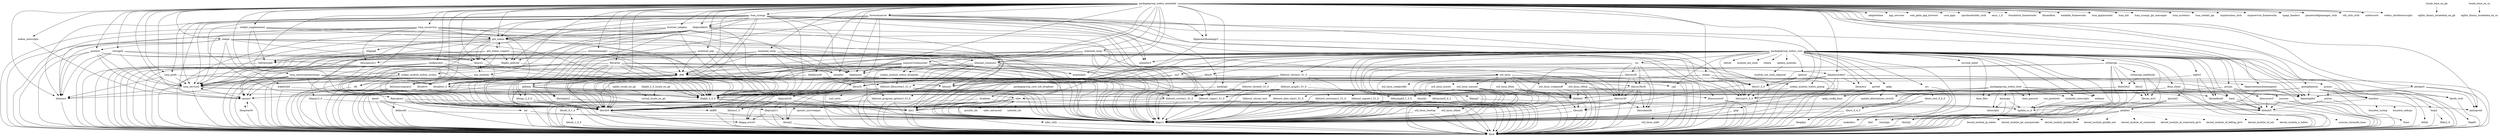 digraph depends {
    node [shape=plaintext]
activitymanager -> db8;
activitymanager -> libboost_regex1_51_0;
activitymanager -> libc6;
activitymanager -> libgcc1;
activitymanager -> libglib_2_0_0;
activitymanager -> libstdc6;
activitymanager -> luna_service2;
activitymanager -> upstart;
bash -> libc6;
bash -> libgcc1;
bash -> libtinfo5;
binutils -> libc6;
binutils -> libgcc1;
binutils -> libz1;
browser_adapter -> libc6;
browser_adapter -> libgcc1;
browser_adapter -> libglib_2_0_0;
browser_adapter -> libpbnjson;
browser_adapter -> libstdc6;
browser_adapter -> qt4_webos;
browserserver -> libc6;
browserserver -> libcrypto1_0_0;
browserserver -> libgcc1;
browserserver -> libglib_2_0_0;
browserserver -> libpbnjson;
browserserver -> libpmcertificatemgr2;
browserserver -> libqtwebkit4;
browserserver -> libssl1_0_0;
browserserver -> libstdc6;
browserserver -> luna_service2;
browserserver -> ptmalloc3;
browserserver -> qt4_webos;
browserserver -> upstart;
busybox -> busybox_syslog [style=dotted];
busybox -> busybox_udhcpc [style=dotted];
busybox -> libc6;
busybox -> update_rc_d;
bzip2 -> libbz2_0;
bzip2 -> libc6;
configurator -> db8;
configurator -> libc6;
configurator -> libgcc1;
configurator -> libglib_2_0_0;
configurator -> libstdc6;
configurator -> luna_service2;
configurator -> upstart;
curl -> libc6;
curl -> libcurl5;
curl -> libz1;
db -> libc6;
db8 -> db;
db8 -> libc6;
db8 -> libgcc1;
db8 -> libglib_2_0_0;
db8 -> libicui18n36;
db8 -> libicuuc36;
db8 -> libstdc6;
db8 -> luna_service2;
dhcp_client -> bash;
dhcp_client -> libc6;
dhcp_client -> libcrypto1_0_0;
dhcp_client -> libgcc1;
dropbear -> libc6;
dropbear -> libgcc1;
dropbear -> libz1;
dropbear -> update_rc_d;
e2fsprogs -> e2fsprogs_badblocks;
e2fsprogs -> libblkid1;
e2fsprogs -> libc6;
e2fsprogs -> libcom_err2;
e2fsprogs -> libe2p2;
e2fsprogs -> libext2fs2;
e2fsprogs -> libgcc1;
e2fsprogs -> libss2;
e2fsprogs -> libuuid1;
e2fsprogs_badblocks -> libc6;
e2fsprogs_badblocks -> libcom_err2;
e2fsprogs_badblocks -> libext2fs2;
eglibc_locale_en_gb -> virtual_locale_en_gb;
fbprogress -> libc6;
fbprogress -> libgcc1;
fbprogress -> libstdc6;
fbprogress -> tar;
filecache -> db8;
filecache -> glibmm;
filecache -> jemalloc;
filecache -> libboost_filesystem1_51_0;
filecache -> libboost_system1_51_0;
filecache -> libc6;
filecache -> libgcc1;
filecache -> libglib_2_0_0;
filecache -> libsigc_2_0_0;
filecache -> libstdc6;
filecache -> luna_service2;
filecache -> upstart;
fuser -> libc6;
glibmm -> libc6;
glibmm -> libffi6;
glibmm -> libgcc1;
glibmm -> libglib_2_0_0;
glibmm -> libsigc_2_0_0;
glibmm -> libstdc6;
glibmm -> libz1;
gzip -> libc6;
gzip -> libgcc1;
icu -> libc6;
icu -> libgcc1;
icu -> libicudata36;
icu -> libicui18n36;
icu -> libicutu36;
icu -> libicuuc36;
icu -> libstdc6;
iproute2 -> iptables;
iproute2 -> libc6;
iproute2 -> libgcc1;
iptables -> kernel_module_ip_tables [style=dotted];
iptables -> kernel_module_ipt_masquerade [style=dotted];
iptables -> kernel_module_iptable_filter [style=dotted];
iptables -> kernel_module_iptable_nat [style=dotted];
iptables -> kernel_module_nf_conntrack [style=dotted];
iptables -> kernel_module_nf_conntrack_ipv4 [style=dotted];
iptables -> kernel_module_nf_defrag_ipv4 [style=dotted];
iptables -> kernel_module_nf_nat [style=dotted];
iptables -> kernel_module_x_tables [style=dotted];
iptables -> libc6;
iptables -> libgcc1;
jemalloc -> libc6;
jemalloc -> libgcc1;
kbd -> libc6;
keymaps -> initscripts;
keymaps -> kbd;
keymaps -> update_rc_d;
killall -> libc6;
kmod -> libc6;
kmod -> libgcc1;
kmod -> libkmod2;
libblkid1 -> libc6;
libblkid1 -> libgcc1;
libblkid1 -> libuuid1;
libboost_chrono1_51_0 -> libboost_chrono_test [style=dotted];
libboost_chrono1_51_0 -> libboost_date_time1_51_0 [style=dotted];
libboost_chrono1_51_0 -> libboost_filesystem1_51_0 [style=dotted];
libboost_chrono1_51_0 -> libboost_graph1_51_0 [style=dotted];
libboost_chrono1_51_0 -> libboost_iostreams1_51_0 [style=dotted];
libboost_chrono1_51_0 -> libboost_program_options1_51_0 [style=dotted];
libboost_chrono1_51_0 -> libboost_regex1_51_0 [style=dotted];
libboost_chrono1_51_0 -> libboost_signals1_51_0 [style=dotted];
libboost_chrono1_51_0 -> libboost_system1_51_0 [style=dotted];
libboost_chrono1_51_0 -> libboost_system1_51_0;
libboost_chrono1_51_0 -> libboost_thread1_51_0 [style=dotted];
libboost_chrono1_51_0 -> libc6;
libboost_chrono1_51_0 -> libgcc1;
libboost_chrono1_51_0 -> libstdc6;
libboost_chrono_test -> libc6;
libboost_chrono_test -> libgcc1;
libboost_chrono_test -> libstdc6;
libboost_date_time1_51_0 -> libc6;
libboost_date_time1_51_0 -> libgcc1;
libboost_date_time1_51_0 -> libstdc6;
libboost_filesystem1_51_0 -> libboost_system1_51_0;
libboost_filesystem1_51_0 -> libc6;
libboost_filesystem1_51_0 -> libgcc1;
libboost_filesystem1_51_0 -> libstdc6;
libboost_graph1_51_0 -> libboost_regex1_51_0;
libboost_graph1_51_0 -> libc6;
libboost_graph1_51_0 -> libgcc1;
libboost_graph1_51_0 -> libstdc6;
libboost_iostreams1_51_0 -> libc6;
libboost_iostreams1_51_0 -> libgcc1;
libboost_iostreams1_51_0 -> libstdc6;
libboost_program_options1_51_0 -> libc6;
libboost_program_options1_51_0 -> libgcc1;
libboost_program_options1_51_0 -> libstdc6;
libboost_regex1_51_0 -> libc6;
libboost_regex1_51_0 -> libgcc1;
libboost_regex1_51_0 -> libstdc6;
libboost_signals1_51_0 -> libc6;
libboost_signals1_51_0 -> libgcc1;
libboost_signals1_51_0 -> libstdc6;
libboost_system1_51_0 -> libc6;
libboost_system1_51_0 -> libgcc1;
libboost_system1_51_0 -> libstdc6;
libboost_thread1_51_0 -> libboost_system1_51_0;
libboost_thread1_51_0 -> libc6;
libboost_thread1_51_0 -> libgcc1;
libboost_thread1_51_0 -> libstdc6;
libbz2_0 -> libc6;
libcap2 -> libc6;
libcares2 -> libc6;
libcjson1 -> libc6;
libcom_err2 -> libc6;
libcrypto1_0_0 -> libc6;
libcrypto1_0_0 -> libgcc1;
libcurl5 -> curl_certs [style=dotted];
libcurl5 -> libc6;
libcurl5 -> libcap2;
libcurl5 -> libgcc1;
libcurl5 -> libgcrypt11;
libcurl5 -> libgnutls26;
libcurl5 -> libgpg_error0;
libcurl5 -> libtasn1_3;
libcurl5 -> libz1;
libe2p2 -> libc6;
libemail_common2 -> db8;
libemail_common2 -> jemalloc;
libemail_common2 -> libboost_regex1_51_0;
libemail_common2 -> libc6;
libemail_common2 -> libcurl5;
libemail_common2 -> libgcc1;
libemail_common2 -> libglib_2_0_0;
libemail_common2 -> libicuuc36;
libemail_common2 -> libpalmsocket2;
libemail_common2 -> libstdc6;
libemail_common2 -> libz1;
libext2fs2 -> libblkid1;
libext2fs2 -> libc6;
libext2fs2 -> libcom_err2;
libext2fs2 -> libgcc1;
libffi6 -> libc6;
libffi6 -> libgcc1;
libfreetype6 -> libc6;
libgcc1 -> libc6;
libgcrypt11 -> libc6;
libgcrypt11 -> libcap2;
libgcrypt11 -> libgpg_error0;
libgif4 -> libc6;
libgles_android -> libc6;
libgles_android -> libgcc1;
libglib_2_0_0 -> libc6;
libglib_2_0_0 -> libffi6;
libglib_2_0_0 -> libgcc1;
libglib_2_0_0 -> libz1;
libglib_2_0_locale_en_gb -> libglib_2_0_0;
libglib_2_0_locale_en_gb -> virtual_locale_en_gb;
libglibcurl0 -> libc6;
libglibcurl0 -> libcurl5;
libglibcurl0 -> libgcc1;
libglibcurl0 -> libglib_2_0_0;
libgnutls26 -> libc6;
libgnutls26 -> libcap2;
libgnutls26 -> libgcrypt11;
libgnutls26 -> libgpg_error0;
libgnutls26 -> libtasn1_3;
libgnutls26 -> libz1;
libgpg_error0 -> libc6;
libhunspell_1_3_0 -> libc6;
libhunspell_1_3_0 -> libgcc1;
libhunspell_1_3_0 -> libstdc6;
libicui18n36 -> libc6;
libicui18n36 -> libgcc1;
libicui18n36 -> libicudata36;
libicui18n36 -> libicuuc36;
libicui18n36 -> libstdc6;
libicutu36 -> libc6;
libicutu36 -> libgcc1;
libicutu36 -> libicudata36;
libicutu36 -> libicui18n36;
libicutu36 -> libicuuc36;
libicutu36 -> libstdc6;
libicuuc36 -> libc6;
libicuuc36 -> libgcc1;
libicuuc36 -> libicudata36;
libicuuc36 -> libstdc6;
libjpeg8 -> libc6;
libkmod2 -> libc6;
libkmod2 -> libgcc1;
liblunasysmgripc2 -> libc6;
liblunasysmgripc2 -> libglib_2_0_0;
liblunasysmgripc2 -> libstdc6;
libncurses5 -> libc6;
libncurses5 -> libtinfo5;
libncursesw5 -> libc6;
libncursesw5 -> libtinfo5;
libnyx2 -> libc6;
libnyx2 -> libglib_2_0_0;
libnyx2 -> nyx_modules;
libopkg1 -> libc6;
liborc_0_4_0 -> libc6;
liborc_0_4_0 -> libgcc1;
liborc_test_0_4_0 -> libc6;
liborc_test_0_4_0 -> liborc_0_4_0;
libpalmsocket2 -> libc6;
libpalmsocket2 -> libcares2;
libpalmsocket2 -> libcrypto1_0_0;
libpalmsocket2 -> libglib_2_0_0;
libpalmsocket2 -> libpmloglib2;
libpalmsocket2 -> libpmstatemachineengine2;
libpalmsocket2 -> libssl1_0_0;
libpbnjson -> libc6;
libpbnjson -> libgcc1;
libpbnjson -> libstdc6;
libpbnjson -> yajl;
libpmcertificatemgr2 -> libc6;
libpmcertificatemgr2 -> libcrypto1_0_0;
libpmloglib2 -> libc6;
libpmloglib2 -> pmlogconf;
libpmstatemachineengine2 -> libc6;
libpmstatemachineengine2 -> libpmloglib2;
libpng12_0 -> libc6;
libpng12_0 -> libz1;
libpng3 -> libc6;
libpng3 -> libz1;
libqtwebkit4 -> libc6;
libqtwebkit4 -> libgcc1;
libqtwebkit4 -> libgles_android;
libqtwebkit4 -> libglib_2_0_0;
libqtwebkit4 -> libsqlite3_0;
libqtwebkit4 -> libstdc6;
libqtwebkit4 -> libz1;
libqtwebkit4 -> luna_service2;
libqtwebkit4 -> qt4_webos;
librdx_stub -> libc6;
libreadline6 -> libc6;
libreadline6 -> libtinfo5;
librolegen2 -> libc6;
librolegen2 -> libgcc1;
librolegen2 -> libstdc6;
libsigc_2_0_0 -> libc6;
libsigc_2_0_0 -> libgcc1;
libsigc_2_0_0 -> libstdc6;
libsqlite3_0 -> libc6;
libsqlite3_0 -> libgcc1;
libss2 -> libc6;
libss2 -> libcom_err2;
libssl1_0_0 -> libc6;
libssl1_0_0 -> libcrypto1_0_0;
libstdc6 -> libc6;
libstdc6 -> libgcc1;
libtasn1_3 -> libc6;
libtinfo5 -> libc6;
libtinfo5 -> ncurses_terminfo_base [style=dotted];
libtinyxml2_6_2 -> libc6;
libtinyxml2_6_2 -> libgcc1;
libtinyxml2_6_2 -> libstdc6;
libudev0 -> libc6;
libudev0 -> udev;
libupstart0 -> libc6;
libupstart0 -> upstart;
liburiparser1 -> libc6;
libusb_0_1_4 -> libc6;
libusb_0_1_4 -> libusb_1_0_0;
libusb_1_0_0 -> libc6;
libuuid1 -> libc6;
libuuid1 -> libgcc1;
libxml2 -> libc6;
libxml2 -> libz1;
libxslt -> libc6;
libxslt -> libxml2;
libxslt -> libz1;
libz1 -> libc6;
libz1 -> libgcc1;
locale_base_en_gb -> eglibc_binary_localedata_en_gb;
locale_base_en_us -> eglibc_binary_localedata_en_us;
luna_prefs -> libc6;
luna_prefs -> libcjson1;
luna_prefs -> libglib_2_0_0;
luna_prefs -> libsqlite3_0;
luna_prefs -> luna_service2;
luna_service2 -> libc6;
luna_service2 -> libcjson1;
luna_service2 -> libglib_2_0_0;
luna_service2 -> libpmloglib2;
luna_service2 -> luna_service2;
luna_service2 -> upstart;
luna_sysmgr -> libc6;
luna_sysmgr -> libcjson1;
luna_sysmgr -> libcrypto1_0_0;
luna_sysmgr -> libgcc1;
luna_sysmgr -> libgles_android;
luna_sysmgr -> libglib_2_0_0;
luna_sysmgr -> liblunasysmgripc2;
luna_sysmgr -> libnyx2;
luna_sysmgr -> libpbnjson;
luna_sysmgr -> libpmloglib2;
luna_sysmgr -> libqtwebkit4;
luna_sysmgr -> librolegen2;
luna_sysmgr -> libsqlite3_0;
luna_sysmgr -> libssl1_0_0;
luna_sysmgr -> libstdc6;
luna_sysmgr -> luna_prefs;
luna_sysmgr -> luna_service2;
luna_sysmgr -> ptmalloc3;
luna_sysmgr -> qt4_webos;
luna_sysmgr -> util_linux;
luna_sysservice -> libc6;
luna_sysservice -> libcjson1;
luna_sysservice -> libgcc1;
luna_sysservice -> libglib_2_0_0;
luna_sysservice -> libpbnjson;
luna_sysservice -> libsqlite3_0;
luna_sysservice -> libstdc6;
luna_sysservice -> liburiparser1;
luna_sysservice -> luna_service2;
luna_sysservice -> qt4_webos;
luna_universalsearchmgr -> libc6;
luna_universalsearchmgr -> libcjson1;
luna_universalsearchmgr -> libglib_2_0_0;
luna_universalsearchmgr -> libsqlite3_0;
luna_universalsearchmgr -> libstdc6;
luna_universalsearchmgr -> libxml2;
luna_universalsearchmgr -> luna_service2;
makedevs -> libc6;
modutils_initscripts -> update_rc_d;
mojomail_imap -> db8;
mojomail_imap -> libboost_regex1_51_0;
mojomail_imap -> libc6;
mojomail_imap -> libemail_common2;
mojomail_imap -> libgcc1;
mojomail_imap -> libglib_2_0_0;
mojomail_imap -> libicuuc36;
mojomail_imap -> libstdc6;
mojomail_imap -> luna_service2;
mojomail_pop -> db8;
mojomail_pop -> libc6;
mojomail_pop -> libemail_common2;
mojomail_pop -> libgcc1;
mojomail_pop -> libglib_2_0_0;
mojomail_pop -> libstdc6;
mojomail_pop -> luna_service2;
mojomail_smtp -> db8;
mojomail_smtp -> jemalloc;
mojomail_smtp -> libc6;
mojomail_smtp -> libemail_common2;
mojomail_smtp -> libgcc1;
mojomail_smtp -> libglib_2_0_0;
mojomail_smtp -> libstdc6;
mojomail_smtp -> luna_service2;
mojoservicelauncher -> libboost_program_options1_51_0;
mojoservicelauncher -> libc6;
mojoservicelauncher -> libgcc1;
mojoservicelauncher -> libpbnjson;
mojoservicelauncher -> libstdc6;
mojoservicelauncher -> mojoloader;
mojoservicelauncher -> nodejs_module_webos_dynaload;
mojoservicelauncher -> nodejs_module_webos_pmlog;
mojoservicelauncher -> nodejs_module_webos_sysbus;
mojoservicelauncher -> upstart;
ncurses -> libc6;
ncurses -> libtinfo5;
netbase -> update_rc_d;
nodejs -> libc6;
nodejs -> libcrypto1_0_0;
nodejs -> libgcc1;
nodejs -> libssl1_0_0;
nodejs -> libstdc6;
nodejs_module_webos_dynaload -> libboost_filesystem1_51_0;
nodejs_module_webos_dynaload -> libc6;
nodejs_module_webos_dynaload -> libgcc1;
nodejs_module_webos_dynaload -> libstdc6;
nodejs_module_webos_pmlog -> libc6;
nodejs_module_webos_pmlog -> libpmloglib2;
nodejs_module_webos_pmlog -> libstdc6;
nodejs_module_webos_sysbus -> libc6;
nodejs_module_webos_sysbus -> libgcc1;
nodejs_module_webos_sysbus -> libglib_2_0_0;
nodejs_module_webos_sysbus -> libstdc6;
nodejs_module_webos_sysbus -> luna_service2;
nyx_modules -> libc6;
nyx_modules -> libglib_2_0_0;
nyx_modules -> libnyx2;
nyx_modules -> libudev0;
openssl -> libc6;
openssl -> libcrypto1_0_0;
openssl -> libssl1_0_0;
opkg -> libc6;
opkg -> libopkg1;
opkg -> opkg_config_base;
opkg -> update_alternatives_cworth;
orc -> libc6;
orc -> liborc_0_4_0;
orc -> liborc_test_0_4_0;
packagegroup_core_ssh_dropbear -> dropbear;
packagegroup_webos_boot -> base_files;
packagegroup_webos_boot -> base_passwd;
packagegroup_webos_boot -> busybox;
packagegroup_webos_boot -> initscripts;
packagegroup_webos_boot -> keymaps;
packagegroup_webos_boot -> modutils_initscripts;
packagegroup_webos_boot -> netbase;
packagegroup_webos_boot -> tinylogin;
packagegroup_webos_boot -> udev;
packagegroup_webos_boot -> update_alternatives_cworth;
packagegroup_webos_boot -> upstart;
packagegroup_webos_core -> base_files;
packagegroup_webos_core -> base_passwd;
packagegroup_webos_core -> bash;
packagegroup_webos_core -> binutils;
packagegroup_webos_core -> busybox;
packagegroup_webos_core -> bzip2;
packagegroup_webos_core -> curl;
packagegroup_webos_core -> db;
packagegroup_webos_core -> dhcp_client;
packagegroup_webos_core -> e2fsprogs;
packagegroup_webos_core -> glibmm;
packagegroup_webos_core -> gzip;
packagegroup_webos_core -> icu;
packagegroup_webos_core -> iproute2;
packagegroup_webos_core -> libboost_chrono1_51_0;
packagegroup_webos_core -> libcares2;
packagegroup_webos_core -> libfreetype6;
packagegroup_webos_core -> libgcrypt11;
packagegroup_webos_core -> libgif4;
packagegroup_webos_core -> libglib_2_0_0;
packagegroup_webos_core -> libgpg_error0;
packagegroup_webos_core -> libhunspell_1_3_0;
packagegroup_webos_core -> libpng3;
packagegroup_webos_core -> libreadline6;
packagegroup_webos_core -> libtinyxml2_6_2;
packagegroup_webos_core -> libtool;
packagegroup_webos_core -> liburiparser1;
packagegroup_webos_core -> libxml2;
packagegroup_webos_core -> libxslt;
packagegroup_webos_core -> libz1;
packagegroup_webos_core -> makedevs;
packagegroup_webos_core -> module_init_tools;
packagegroup_webos_core -> modutils_initscripts;
packagegroup_webos_core -> ncurses;
packagegroup_webos_core -> netbase;
packagegroup_webos_core -> openssl;
packagegroup_webos_core -> opkg;
packagegroup_webos_core -> orc;
packagegroup_webos_core -> parted;
packagegroup_webos_core -> procps;
packagegroup_webos_core -> psmisc;
packagegroup_webos_core -> ptmalloc3;
packagegroup_webos_core -> sqlite3;
packagegroup_webos_core -> sysvinit_pidof;
packagegroup_webos_core -> tzdata;
packagegroup_webos_core -> update_modules;
packagegroup_webos_core -> update_rc_d;
packagegroup_webos_core -> upstart_sysvcompat;
packagegroup_webos_core -> yajl;
packagegroup_webos_extended -> activitymanager;
packagegroup_webos_extended -> adapterbase;
packagegroup_webos_extended -> app_services;
packagegroup_webos_extended -> browser_adapter;
packagegroup_webos_extended -> browserserver;
packagegroup_webos_extended -> com_palm_app_browser;
packagegroup_webos_extended -> configurator;
packagegroup_webos_extended -> core_apps;
packagegroup_webos_extended -> cpushareholder_stub;
packagegroup_webos_extended -> db8;
packagegroup_webos_extended -> enyo_1_0;
packagegroup_webos_extended -> fbprogress;
packagegroup_webos_extended -> filecache;
packagegroup_webos_extended -> foundation_frameworks;
packagegroup_webos_extended -> jemalloc;
packagegroup_webos_extended -> libcjson1;
packagegroup_webos_extended -> libemail_common2;
packagegroup_webos_extended -> libglibcurl0;
packagegroup_webos_extended -> liblunasysmgripc2;
packagegroup_webos_extended -> libnyx2;
packagegroup_webos_extended -> libpalmsocket2;
packagegroup_webos_extended -> libpbnjson;
packagegroup_webos_extended -> libpmcertificatemgr2;
packagegroup_webos_extended -> libpmloglib2;
packagegroup_webos_extended -> libpmstatemachineengine2;
packagegroup_webos_extended -> libqtwebkit4;
packagegroup_webos_extended -> librdx_stub;
packagegroup_webos_extended -> librolegen2;
packagegroup_webos_extended -> libsandbox;
packagegroup_webos_extended -> loadable_frameworks;
packagegroup_webos_extended -> luna_applauncher;
packagegroup_webos_extended -> luna_init;
packagegroup_webos_extended -> luna_prefs;
packagegroup_webos_extended -> luna_service2;
packagegroup_webos_extended -> luna_sysmgr;
packagegroup_webos_extended -> luna_sysmgr_ipc_messages;
packagegroup_webos_extended -> luna_sysservice;
packagegroup_webos_extended -> luna_systemui;
packagegroup_webos_extended -> luna_universalsearchmgr;
packagegroup_webos_extended -> luna_webkit_api;
packagegroup_webos_extended -> mojoloader;
packagegroup_webos_extended -> mojolocation_stub;
packagegroup_webos_extended -> mojomail_imap;
packagegroup_webos_extended -> mojomail_pop;
packagegroup_webos_extended -> mojomail_smtp;
packagegroup_webos_extended -> mojoservice_frameworks;
packagegroup_webos_extended -> mojoservicelauncher;
packagegroup_webos_extended -> nodejs;
packagegroup_webos_extended -> nodejs_module_webos_dynaload;
packagegroup_webos_extended -> nodejs_module_webos_pmlog;
packagegroup_webos_extended -> nodejs_module_webos_sysbus;
packagegroup_webos_extended -> npapi_headers;
packagegroup_webos_extended -> nyx_modules;
packagegroup_webos_extended -> pmklogd;
packagegroup_webos_extended -> pmlogconf;
packagegroup_webos_extended -> pmlogctl;
packagegroup_webos_extended -> pmlogdaemon;
packagegroup_webos_extended -> pmnetconfigmanager_stub;
packagegroup_webos_extended -> powerd;
packagegroup_webos_extended -> qt4_webos;
packagegroup_webos_extended -> rdx_utils_stub;
packagegroup_webos_extended -> sleepd;
packagegroup_webos_extended -> storaged;
packagegroup_webos_extended -> underscore;
packagegroup_webos_extended -> webkit_supplemental;
packagegroup_webos_extended -> webos_initscripts;
packagegroup_webos_extended -> webos_shutdownscripts;
parted -> libblkid1;
parted -> libc6;
parted -> libgcc1;
parted -> libreadline6;
parted -> libtinfo5;
parted -> libuuid1;
pmklogd -> libc6;
pmklogd -> upstart;
pmlogctl -> libc6;
pmlogctl -> libpmloglib2;
pmlogctl -> pmlogconf;
pmlogdaemon -> busybox;
pmlogdaemon -> libc6;
pmlogdaemon -> libglib_2_0_0;
pmlogdaemon -> libpmloglib2;
pmlogdaemon -> librdx_stub;
pmlogdaemon -> libz1;
pmlogdaemon -> pmlogconf;
pmlogdaemon -> upstart;
powerd -> libc6;
powerd -> libcjson1;
powerd -> libglib_2_0_0;
powerd -> libnyx2;
powerd -> luna_service2;
powerd -> upstart;
procps -> libc6;
procps -> libgcc1;
procps -> libncurses5;
procps -> libtinfo5;
psmisc -> fuser;
psmisc -> killall;
psmisc -> pstree;
pstree -> libc6;
pstree -> libtinfo5;
ptmalloc3 -> libc6;
qt4_webos -> libc6;
qt4_webos -> libfreetype6;
qt4_webos -> libgcc1;
qt4_webos -> libgles_android;
qt4_webos -> libglib_2_0_0;
qt4_webos -> libjpeg8;
qt4_webos -> libnyx2;
qt4_webos -> libpng12_0;
qt4_webos -> libstdc6;
qt4_webos -> qt4_webos_support;
qt4_webos_support -> libc6;
qt4_webos_support -> libfreetype6;
qt4_webos_support -> libgcc1;
qt4_webos_support -> libgles_android;
qt4_webos_support -> libglib_2_0_0;
qt4_webos_support -> libnyx2;
qt4_webos_support -> libstdc6;
qt4_webos_support -> qt4_webos;
run_postinsts -> update_rc_d;
sleepd -> libc6;
sleepd -> libcjson1;
sleepd -> libglib_2_0_0;
sleepd -> libnyx2;
sleepd -> libsqlite3_0;
sleepd -> libxml2;
sleepd -> luna_service2;
sleepd -> powerd;
sleepd -> wakelockd;
sqlite3 -> libc6;
sqlite3 -> libreadline6;
sqlite3 -> libsqlite3_0;
storaged -> libc6;
storaged -> libcjson1;
storaged -> libglib_2_0_0;
storaged -> libnyx2;
storaged -> luna_service2;
sysvinit_pidof -> libc6;
tar -> libc6;
tar -> libgcc1;
tinylogin -> libc6;
udev -> libc6;
udev -> libusb_0_1_4;
udev -> pciutils_ids [style=dotted];
udev -> udev_extraconf [style=dotted];
udev -> udev_utils [style=dotted];
udev -> update_rc_d;
udev -> usbutils_ids [style=dotted];
udev_extraconf -> udev;
udev_utils -> libc6;
update_modules -> module_init_tools_depmod;
upstart -> libc6;
upstart -> libupstart0 [style=dotted];
upstart -> upstart_sysvcompat [style=dotted];
upstart_sysvcompat -> libc6;
util_linux -> libblkid1;
util_linux -> libc6;
util_linux -> libgcc1;
util_linux -> libncursesw5;
util_linux -> libtinfo5;
util_linux -> libuuid1;
util_linux -> libz1;
util_linux -> util_linux_cfdisk [style=dotted];
util_linux -> util_linux_fdisk [style=dotted];
util_linux -> util_linux_losetup;
util_linux -> util_linux_mkfs [style=dotted];
util_linux -> util_linux_mount [style=dotted];
util_linux -> util_linux_readprofile [style=dotted];
util_linux -> util_linux_sfdisk [style=dotted];
util_linux -> util_linux_swaponoff;
util_linux -> util_linux_umount;
util_linux_cfdisk -> libblkid1;
util_linux_cfdisk -> libc6;
util_linux_cfdisk -> libgcc1;
util_linux_cfdisk -> libncursesw5;
util_linux_cfdisk -> libtinfo5;
util_linux_fdisk -> libblkid1;
util_linux_fdisk -> libc6;
util_linux_fdisk -> libgcc1;
util_linux_losetup -> libc6;
util_linux_losetup -> libgcc1;
util_linux_mkfs -> libc6;
util_linux_mount -> libblkid1;
util_linux_mount -> libc6;
util_linux_mount -> libgcc1;
util_linux_sfdisk -> libc6;
util_linux_sfdisk -> libgcc1;
util_linux_swaponoff -> libblkid1;
util_linux_swaponoff -> libc6;
util_linux_umount -> libblkid1;
util_linux_umount -> libc6;
util_linux_umount -> libgcc1;
wakelockd -> libc6;
wakelockd -> libglib_2_0_0;
webkit_supplemental -> libc6;
webkit_supplemental -> libfreetype6;
webkit_supplemental -> libgcc1;
webkit_supplemental -> libglib_2_0_0;
webkit_supplemental -> libstdc6;
webkit_supplemental -> qt4_webos;
webos_initscripts -> upstart;
yajl -> libc6;
}
